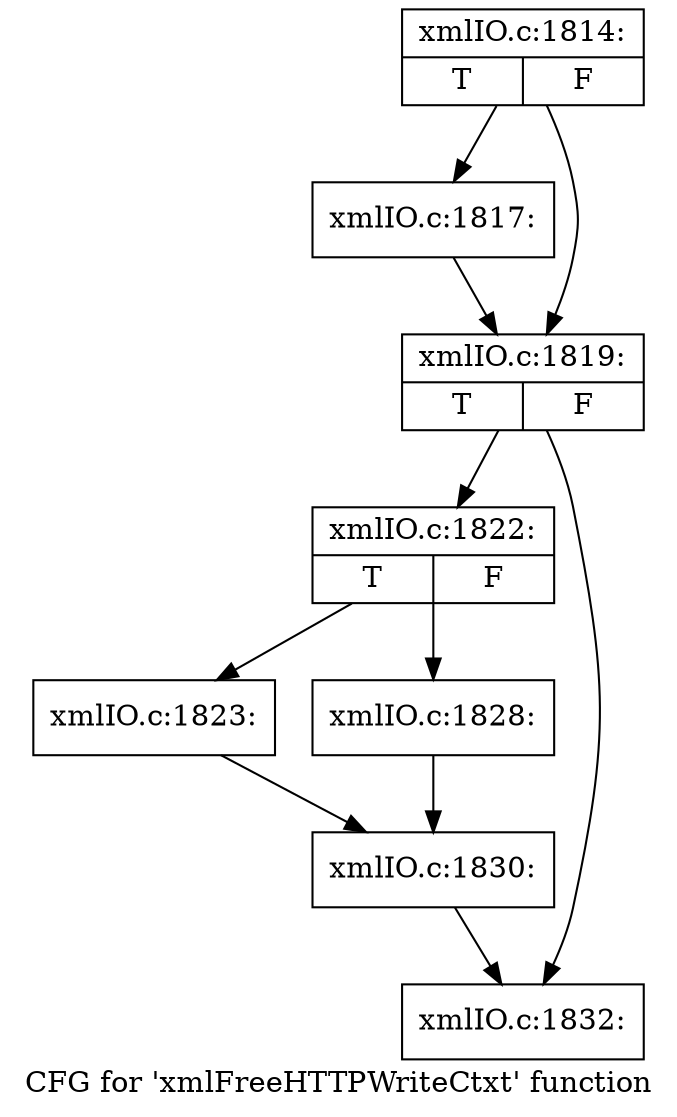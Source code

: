 digraph "CFG for 'xmlFreeHTTPWriteCtxt' function" {
	label="CFG for 'xmlFreeHTTPWriteCtxt' function";

	Node0x5386900 [shape=record,label="{xmlIO.c:1814:|{<s0>T|<s1>F}}"];
	Node0x5386900 -> Node0x53872d0;
	Node0x5386900 -> Node0x5387320;
	Node0x53872d0 [shape=record,label="{xmlIO.c:1817:}"];
	Node0x53872d0 -> Node0x5387320;
	Node0x5387320 [shape=record,label="{xmlIO.c:1819:|{<s0>T|<s1>F}}"];
	Node0x5387320 -> Node0x5387e60;
	Node0x5387320 -> Node0x5387eb0;
	Node0x5387e60 [shape=record,label="{xmlIO.c:1822:|{<s0>T|<s1>F}}"];
	Node0x5387e60 -> Node0x53883a0;
	Node0x5387e60 -> Node0x5388440;
	Node0x53883a0 [shape=record,label="{xmlIO.c:1823:}"];
	Node0x53883a0 -> Node0x53883f0;
	Node0x5388440 [shape=record,label="{xmlIO.c:1828:}"];
	Node0x5388440 -> Node0x53883f0;
	Node0x53883f0 [shape=record,label="{xmlIO.c:1830:}"];
	Node0x53883f0 -> Node0x5387eb0;
	Node0x5387eb0 [shape=record,label="{xmlIO.c:1832:}"];
}
